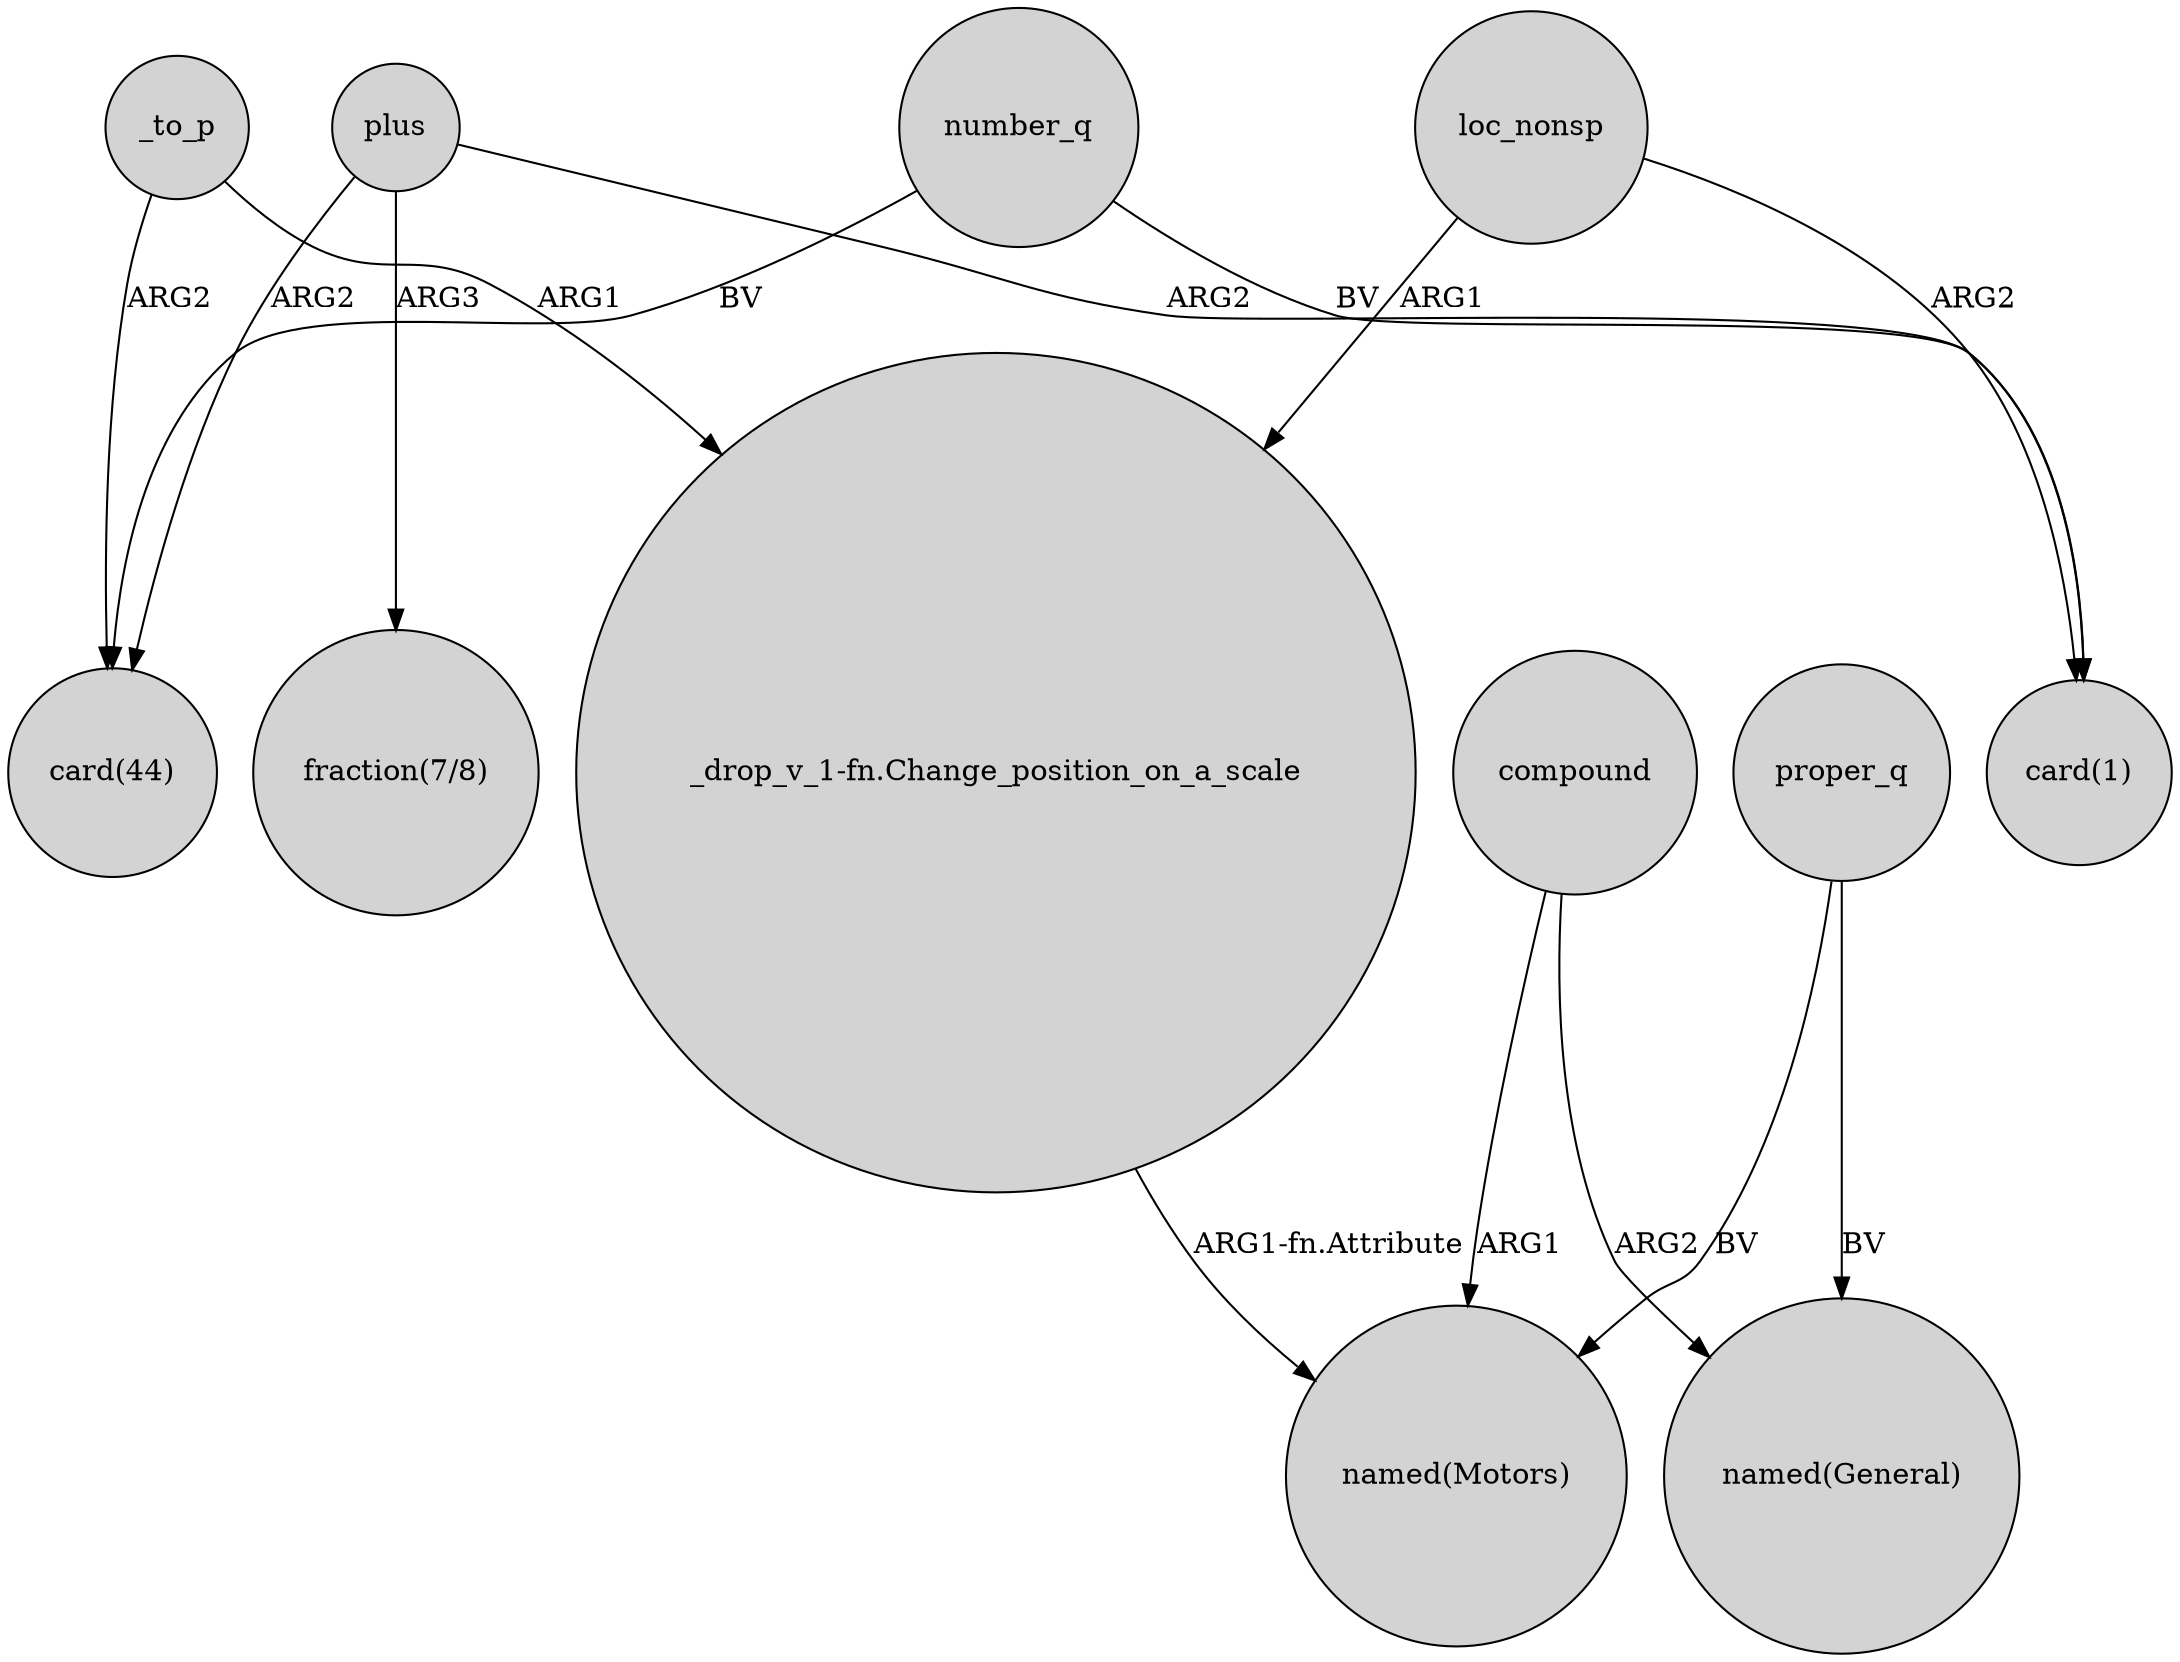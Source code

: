 digraph {
	node [shape=circle style=filled]
	plus -> "card(44)" [label=ARG2]
	_to_p -> "_drop_v_1-fn.Change_position_on_a_scale" [label=ARG1]
	plus -> "fraction(7/8)" [label=ARG3]
	loc_nonsp -> "card(1)" [label=ARG2]
	number_q -> "card(1)" [label=BV]
	proper_q -> "named(General)" [label=BV]
	plus -> "card(1)" [label=ARG2]
	proper_q -> "named(Motors)" [label=BV]
	"_drop_v_1-fn.Change_position_on_a_scale" -> "named(Motors)" [label="ARG1-fn.Attribute"]
	compound -> "named(Motors)" [label=ARG1]
	number_q -> "card(44)" [label=BV]
	loc_nonsp -> "_drop_v_1-fn.Change_position_on_a_scale" [label=ARG1]
	compound -> "named(General)" [label=ARG2]
	_to_p -> "card(44)" [label=ARG2]
}
